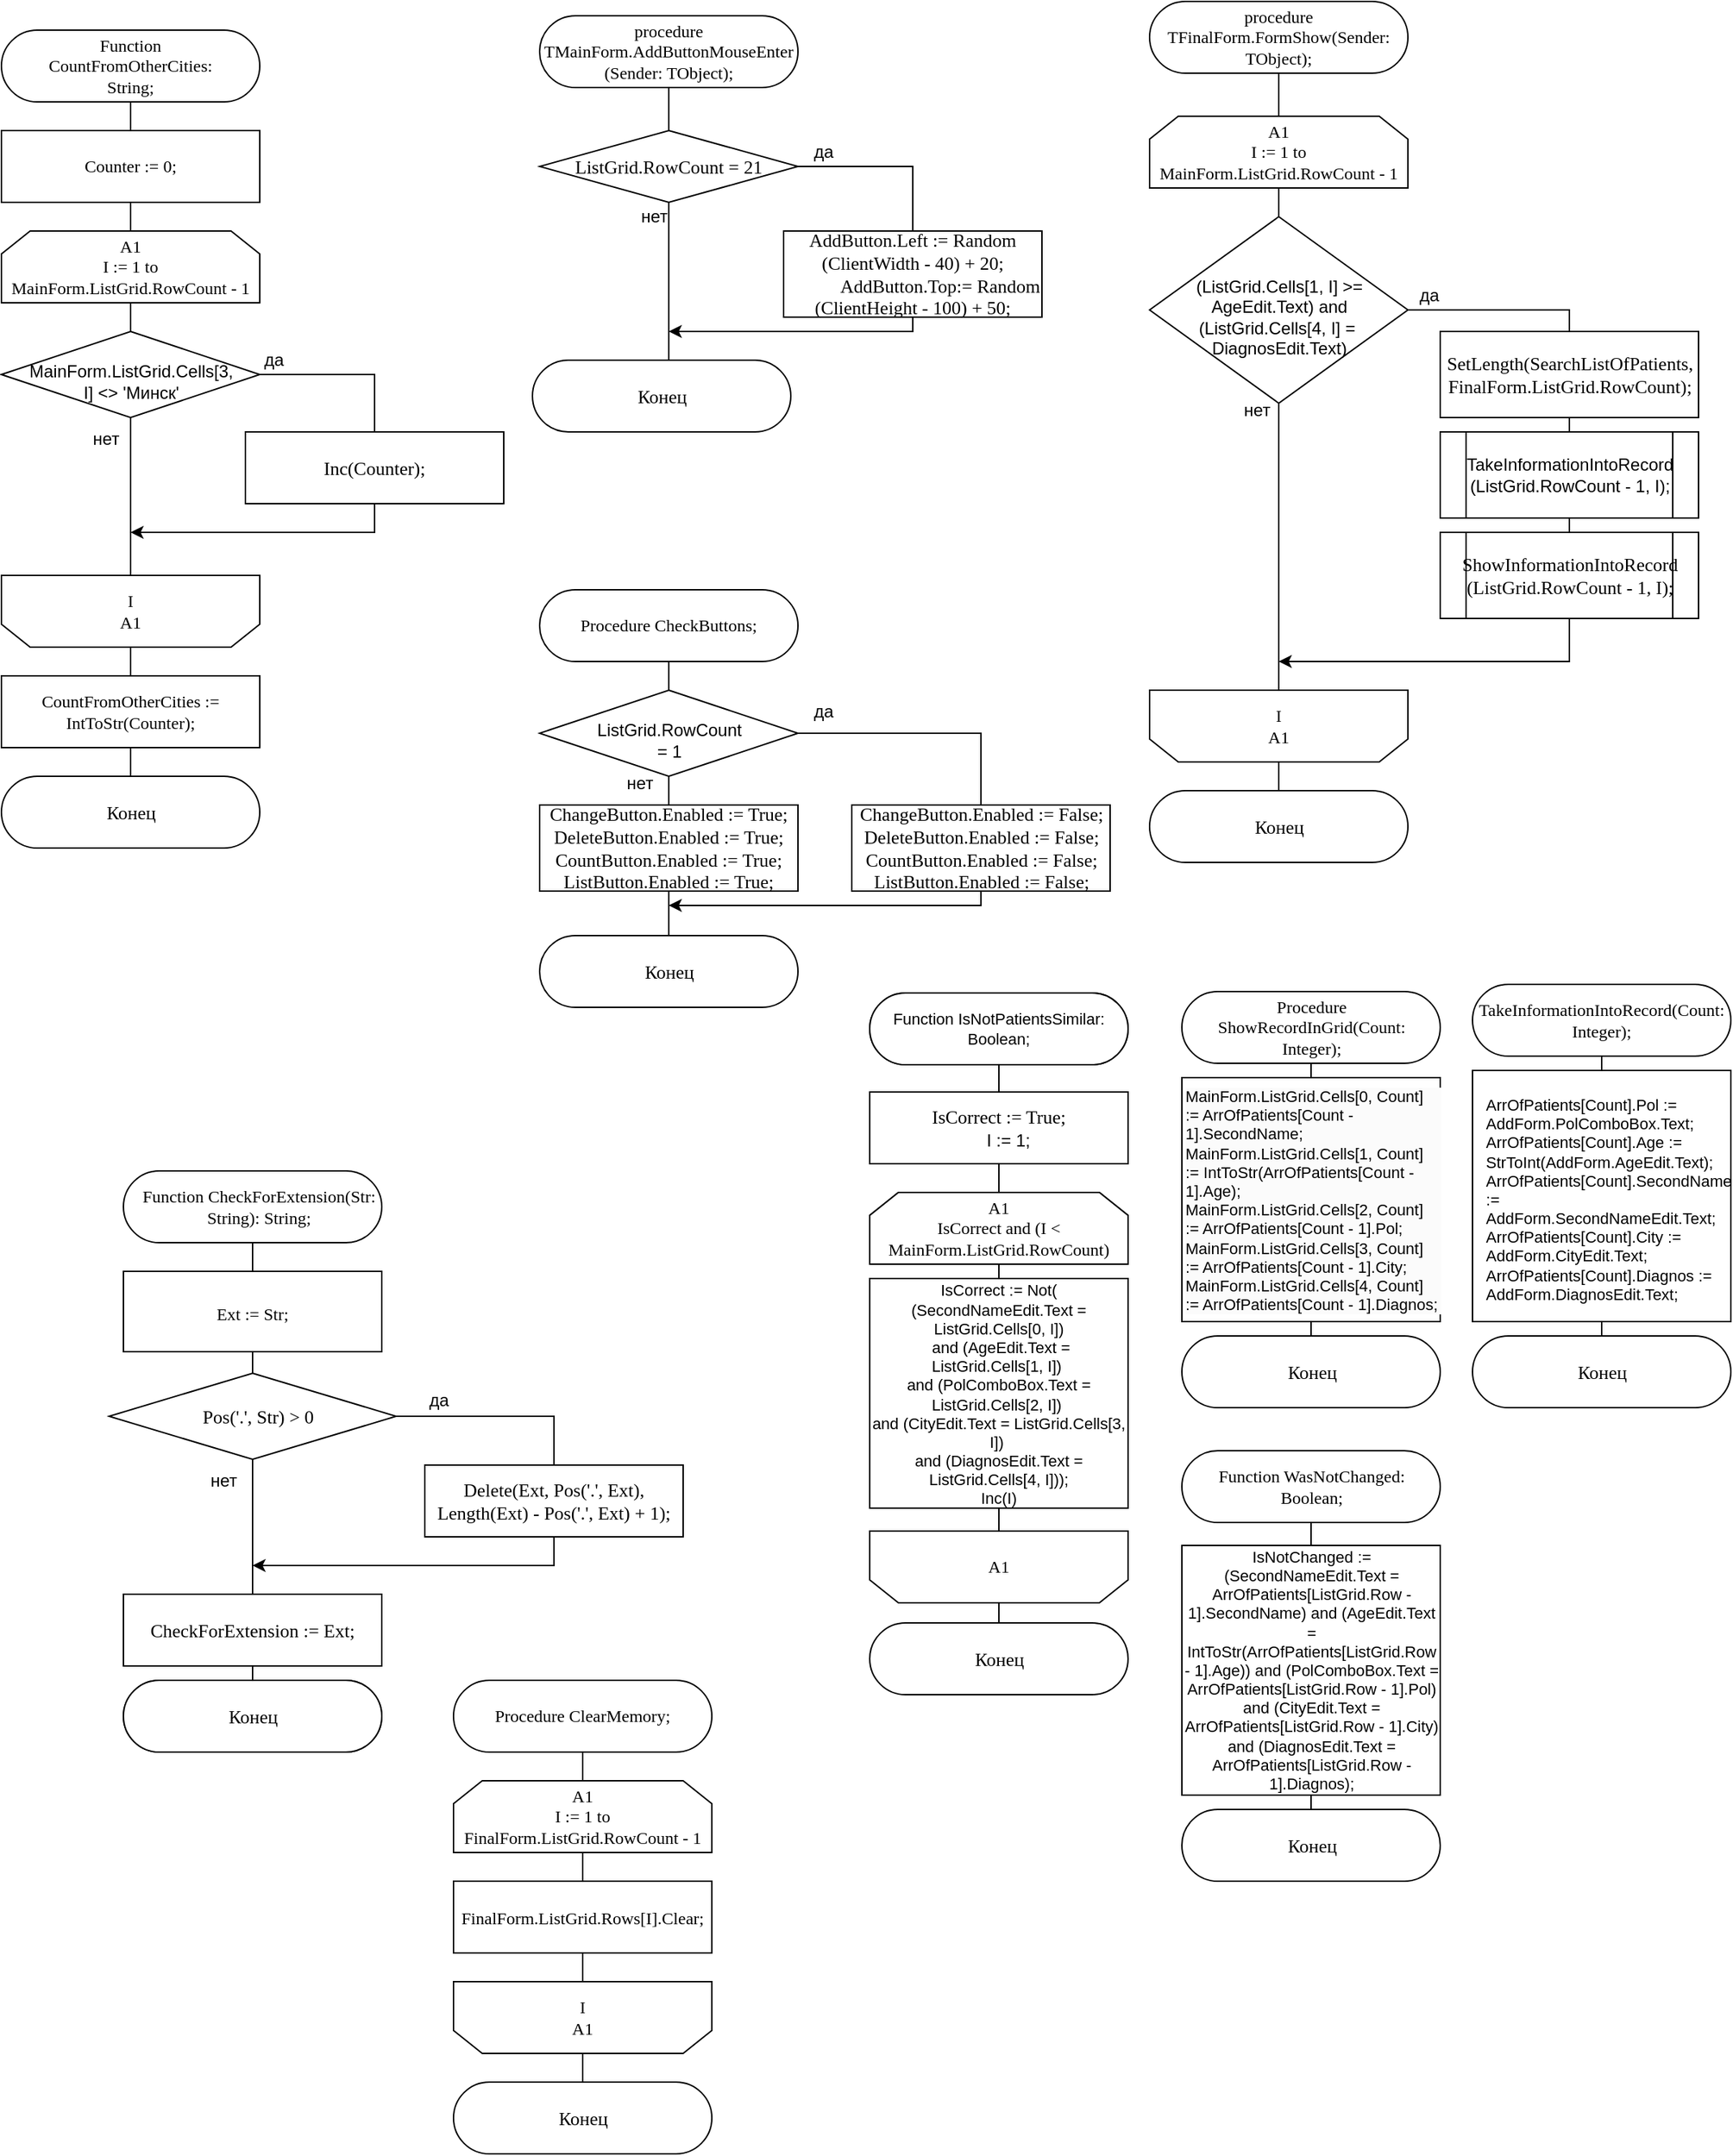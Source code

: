 <mxfile version="20.8.16" type="device"><diagram name="Страница 1" id="r3Er8w_cmSWJoZiVnmNL"><mxGraphModel dx="1418" dy="828" grid="1" gridSize="10" guides="1" tooltips="1" connect="1" arrows="1" fold="1" page="1" pageScale="1" pageWidth="100000" pageHeight="100000" math="0" shadow="0"><root><mxCell id="0"/><mxCell id="1" parent="0"/><mxCell id="n6rEUhT_5TDfPyWN0fFM-1" style="edgeStyle=orthogonalEdgeStyle;rounded=0;orthogonalLoop=1;jettySize=auto;html=1;exitX=0.5;exitY=0.5;exitDx=0;exitDy=25;exitPerimeter=0;entryX=0.5;entryY=0;entryDx=0;entryDy=0;fontFamily=Times New Roman;endArrow=none;endFill=0;" parent="1" source="n6rEUhT_5TDfPyWN0fFM-2" target="n6rEUhT_5TDfPyWN0fFM-5" edge="1"><mxGeometry relative="1" as="geometry"/></mxCell><mxCell id="n6rEUhT_5TDfPyWN0fFM-2" value="" style="html=1;dashed=0;whitespace=wrap;shape=mxgraph.dfd.start" parent="1" vertex="1"><mxGeometry x="35" y="30" width="180" height="50" as="geometry"/></mxCell><mxCell id="n6rEUhT_5TDfPyWN0fFM-3" value="Function CountFromOtherCities: String;" style="text;html=1;strokeColor=none;fillColor=none;align=center;verticalAlign=middle;whiteSpace=wrap;rounded=0;fontFamily=Times New Roman;fontSize=12;" parent="1" vertex="1"><mxGeometry x="55" y="40" width="140" height="30" as="geometry"/></mxCell><mxCell id="n6rEUhT_5TDfPyWN0fFM-4" style="edgeStyle=orthogonalEdgeStyle;rounded=0;orthogonalLoop=1;jettySize=auto;html=1;exitX=0.5;exitY=1;exitDx=0;exitDy=0;entryX=0.5;entryY=0;entryDx=0;entryDy=0;fontFamily=Times New Roman;endArrow=none;endFill=0;" parent="1" source="n6rEUhT_5TDfPyWN0fFM-5" target="n6rEUhT_5TDfPyWN0fFM-8" edge="1"><mxGeometry relative="1" as="geometry"/></mxCell><mxCell id="n6rEUhT_5TDfPyWN0fFM-5" value="" style="whiteSpace=wrap;html=1;fontFamily=Times New Roman;" parent="1" vertex="1"><mxGeometry x="35" y="100" width="180" height="50" as="geometry"/></mxCell><mxCell id="n6rEUhT_5TDfPyWN0fFM-6" value="Counter := 0;" style="text;html=1;strokeColor=none;fillColor=none;align=center;verticalAlign=middle;whiteSpace=wrap;rounded=0;fontFamily=Times New Roman;fontSize=12;" parent="1" vertex="1"><mxGeometry x="40" y="105" width="170" height="40" as="geometry"/></mxCell><mxCell id="n6rEUhT_5TDfPyWN0fFM-7" style="edgeStyle=orthogonalEdgeStyle;rounded=0;orthogonalLoop=1;jettySize=auto;html=1;exitX=0.5;exitY=1;exitDx=0;exitDy=0;entryX=0.5;entryY=0;entryDx=0;entryDy=0;fontFamily=Times New Roman;endArrow=none;endFill=0;" parent="1" source="n6rEUhT_5TDfPyWN0fFM-8" edge="1"><mxGeometry relative="1" as="geometry"><mxPoint x="125" y="240" as="targetPoint"/></mxGeometry></mxCell><mxCell id="n6rEUhT_5TDfPyWN0fFM-8" value="A1&lt;br style=&quot;font-size: 12px;&quot;&gt;I := 1 to MainForm.ListGrid.RowCount - 1" style="shape=loopLimit;whiteSpace=wrap;html=1;size=20;fontSize=12;fontFamily=Times New Roman;" parent="1" vertex="1"><mxGeometry x="35" y="170" width="180" height="50" as="geometry"/></mxCell><mxCell id="n6rEUhT_5TDfPyWN0fFM-14" style="edgeStyle=orthogonalEdgeStyle;rounded=0;orthogonalLoop=1;jettySize=auto;html=1;exitX=0.5;exitY=0;exitDx=0;exitDy=0;entryX=0.5;entryY=1;entryDx=0;entryDy=0;fontFamily=Times New Roman;fontSize=12;endArrow=none;endFill=0;" parent="1" target="n6rEUhT_5TDfPyWN0fFM-18" edge="1"><mxGeometry relative="1" as="geometry"><mxPoint x="125" y="390" as="sourcePoint"/></mxGeometry></mxCell><mxCell id="n6rEUhT_5TDfPyWN0fFM-17" value="" style="edgeStyle=orthogonalEdgeStyle;rounded=0;orthogonalLoop=1;jettySize=auto;html=1;fontFamily=Times New Roman;fontSize=12;endArrow=none;endFill=0;" parent="1" source="n6rEUhT_5TDfPyWN0fFM-18" target="n6rEUhT_5TDfPyWN0fFM-21" edge="1"><mxGeometry relative="1" as="geometry"/></mxCell><mxCell id="n6rEUhT_5TDfPyWN0fFM-18" value="" style="shape=loopLimit;whiteSpace=wrap;html=1;rotation=-180;size=20;fontSize=11;fontFamily=Times New Roman;" parent="1" vertex="1"><mxGeometry x="35" y="410" width="180" height="50" as="geometry"/></mxCell><mxCell id="n6rEUhT_5TDfPyWN0fFM-19" value="I&lt;br style=&quot;font-size: 12px;&quot;&gt;A1" style="text;html=1;strokeColor=none;fillColor=none;align=center;verticalAlign=middle;whiteSpace=wrap;rounded=0;fontFamily=Times New Roman;fontSize=12;" parent="1" vertex="1"><mxGeometry x="95" y="420" width="60" height="30" as="geometry"/></mxCell><mxCell id="n6rEUhT_5TDfPyWN0fFM-20" style="edgeStyle=orthogonalEdgeStyle;rounded=0;orthogonalLoop=1;jettySize=auto;html=1;exitX=0.5;exitY=1;exitDx=0;exitDy=0;entryX=0.5;entryY=0.5;entryDx=0;entryDy=-25;entryPerimeter=0;fontFamily=Times New Roman;fontSize=12;endArrow=none;endFill=0;" parent="1" source="n6rEUhT_5TDfPyWN0fFM-21" target="n6rEUhT_5TDfPyWN0fFM-22" edge="1"><mxGeometry relative="1" as="geometry"/></mxCell><mxCell id="n6rEUhT_5TDfPyWN0fFM-21" value="&lt;font style=&quot;font-size: 12px;&quot;&gt;CountFromOtherCities := IntToStr(Counter);&lt;/font&gt;" style="whiteSpace=wrap;html=1;fontSize=11;fontFamily=Times New Roman;" parent="1" vertex="1"><mxGeometry x="35" y="480" width="180" height="50" as="geometry"/></mxCell><mxCell id="n6rEUhT_5TDfPyWN0fFM-22" value="&lt;font style=&quot;font-size: 13px;&quot;&gt;Конец&lt;/font&gt;" style="html=1;dashed=0;whitespace=wrap;shape=mxgraph.dfd.start;fontFamily=Times New Roman;fontSize=13;" parent="1" vertex="1"><mxGeometry x="35" y="550" width="180" height="50" as="geometry"/></mxCell><mxCell id="n6rEUhT_5TDfPyWN0fFM-23" style="edgeStyle=orthogonalEdgeStyle;rounded=0;orthogonalLoop=1;jettySize=auto;html=1;exitX=0.5;exitY=0.5;exitDx=0;exitDy=25;exitPerimeter=0;entryX=0.5;entryY=0;entryDx=0;entryDy=0;fontFamily=Times New Roman;endArrow=none;endFill=0;" parent="1" source="n6rEUhT_5TDfPyWN0fFM-24" edge="1"><mxGeometry relative="1" as="geometry"><mxPoint x="500" y="100" as="targetPoint"/></mxGeometry></mxCell><mxCell id="n6rEUhT_5TDfPyWN0fFM-24" value="" style="html=1;dashed=0;whitespace=wrap;shape=mxgraph.dfd.start" parent="1" vertex="1"><mxGeometry x="410" y="20" width="180" height="50" as="geometry"/></mxCell><mxCell id="n6rEUhT_5TDfPyWN0fFM-25" value="procedure TMainForm.AddButtonMouseEnter&lt;br&gt;(Sender: TObject);" style="text;html=1;strokeColor=none;fillColor=none;align=center;verticalAlign=middle;whiteSpace=wrap;rounded=0;fontFamily=Times New Roman;fontSize=12;" parent="1" vertex="1"><mxGeometry x="405" y="20" width="190" height="50" as="geometry"/></mxCell><mxCell id="n6rEUhT_5TDfPyWN0fFM-30" value="&lt;font style=&quot;font-size: 13px;&quot;&gt;Конец&lt;/font&gt;" style="html=1;dashed=0;whitespace=wrap;shape=mxgraph.dfd.start;fontFamily=Times New Roman;fontSize=13;" parent="1" vertex="1"><mxGeometry x="405" y="260" width="180" height="50" as="geometry"/></mxCell><mxCell id="n6rEUhT_5TDfPyWN0fFM-68" style="edgeStyle=orthogonalEdgeStyle;rounded=0;orthogonalLoop=1;jettySize=auto;html=1;exitX=0.5;exitY=0.5;exitDx=0;exitDy=25;exitPerimeter=0;entryX=0.5;entryY=0;entryDx=0;entryDy=0;fontFamily=Times New Roman;endArrow=none;endFill=0;" parent="1" source="n6rEUhT_5TDfPyWN0fFM-69" target="n6rEUhT_5TDfPyWN0fFM-72" edge="1"><mxGeometry relative="1" as="geometry"/></mxCell><mxCell id="n6rEUhT_5TDfPyWN0fFM-69" value="" style="html=1;dashed=0;whitespace=wrap;shape=mxgraph.dfd.start" parent="1" vertex="1"><mxGeometry x="120" y="825" width="180" height="50" as="geometry"/></mxCell><mxCell id="n6rEUhT_5TDfPyWN0fFM-70" value="Function CheckForExtension(Str: String): String;" style="text;html=1;strokeColor=none;fillColor=none;align=center;verticalAlign=middle;whiteSpace=wrap;rounded=0;fontFamily=Times New Roman;fontSize=12;" parent="1" vertex="1"><mxGeometry x="125" y="820" width="178.75" height="60" as="geometry"/></mxCell><mxCell id="n6rEUhT_5TDfPyWN0fFM-71" style="edgeStyle=orthogonalEdgeStyle;rounded=0;orthogonalLoop=1;jettySize=auto;html=1;exitX=0.5;exitY=1;exitDx=0;exitDy=0;entryX=0.5;entryY=0;entryDx=0;entryDy=0;fontFamily=Times New Roman;endArrow=none;endFill=0;" parent="1" source="n6rEUhT_5TDfPyWN0fFM-72" edge="1"><mxGeometry relative="1" as="geometry"><mxPoint x="210" y="965" as="targetPoint"/></mxGeometry></mxCell><mxCell id="n6rEUhT_5TDfPyWN0fFM-72" value="" style="whiteSpace=wrap;html=1;fontFamily=Times New Roman;" parent="1" vertex="1"><mxGeometry x="120" y="895" width="180" height="56" as="geometry"/></mxCell><mxCell id="n6rEUhT_5TDfPyWN0fFM-73" value="Ext := Str;" style="text;html=1;strokeColor=none;fillColor=none;align=center;verticalAlign=middle;whiteSpace=wrap;rounded=0;fontFamily=Times New Roman;fontSize=12;" parent="1" vertex="1"><mxGeometry x="125" y="900" width="170" height="50" as="geometry"/></mxCell><mxCell id="n6rEUhT_5TDfPyWN0fFM-74" style="edgeStyle=orthogonalEdgeStyle;rounded=0;orthogonalLoop=1;jettySize=auto;html=1;exitX=0.5;exitY=1;exitDx=0;exitDy=0;entryX=0.5;entryY=0;entryDx=0;entryDy=0;fontFamily=Times New Roman;fontSize=13;endArrow=none;endFill=0;" parent="1" edge="1"><mxGeometry relative="1" as="geometry"><mxPoint x="210" y="976" as="targetPoint"/><mxPoint x="210" y="951" as="sourcePoint"/></mxGeometry></mxCell><mxCell id="n6rEUhT_5TDfPyWN0fFM-76" style="edgeStyle=orthogonalEdgeStyle;rounded=0;orthogonalLoop=1;jettySize=auto;html=1;exitX=0.5;exitY=1;exitDx=0;exitDy=0;entryX=0.5;entryY=0;entryDx=0;entryDy=0;fontFamily=Times New Roman;fontSize=13;endArrow=none;endFill=0;" parent="1" target="n6rEUhT_5TDfPyWN0fFM-79" edge="1"><mxGeometry relative="1" as="geometry"><mxPoint x="210" y="976" as="sourcePoint"/></mxGeometry></mxCell><mxCell id="n6rEUhT_5TDfPyWN0fFM-78" style="edgeStyle=orthogonalEdgeStyle;rounded=0;orthogonalLoop=1;jettySize=auto;html=1;exitX=0.5;exitY=1;exitDx=0;exitDy=0;fontFamily=Times New Roman;fontSize=13;endArrow=none;endFill=0;" parent="1" source="n6rEUhT_5TDfPyWN0fFM-79" edge="1"><mxGeometry relative="1" as="geometry"><mxPoint x="210" y="1120" as="targetPoint"/></mxGeometry></mxCell><mxCell id="5kIO1ICasTugsyPsRvk--14" style="edgeStyle=orthogonalEdgeStyle;rounded=0;orthogonalLoop=1;jettySize=auto;html=1;exitX=1;exitY=0.5;exitDx=0;exitDy=0;entryX=0.5;entryY=0;entryDx=0;entryDy=0;endArrow=none;endFill=0;" parent="1" source="n6rEUhT_5TDfPyWN0fFM-79" target="n6rEUhT_5TDfPyWN0fFM-170" edge="1"><mxGeometry relative="1" as="geometry"/></mxCell><mxCell id="n6rEUhT_5TDfPyWN0fFM-79" value="" style="rhombus;whiteSpace=wrap;html=1;fontFamily=Times New Roman;fontSize=13;" parent="1" vertex="1"><mxGeometry x="110" y="966" width="200" height="60" as="geometry"/></mxCell><mxCell id="n6rEUhT_5TDfPyWN0fFM-144" style="edgeStyle=orthogonalEdgeStyle;rounded=0;orthogonalLoop=1;jettySize=auto;html=1;exitX=0.5;exitY=1;exitDx=0;exitDy=0;endArrow=classic;endFill=1;" parent="1" source="n6rEUhT_5TDfPyWN0fFM-81" edge="1"><mxGeometry relative="1" as="geometry"><mxPoint x="210" y="1100" as="targetPoint"/><Array as="points"><mxPoint x="420" y="1100"/></Array></mxGeometry></mxCell><mxCell id="n6rEUhT_5TDfPyWN0fFM-81" value="Delete(Ext, Pos('.', Ext), Length(Ext) - Pos('.', Ext) + 1);" style="rounded=0;whiteSpace=wrap;html=1;fontFamily=Times New Roman;fontSize=13;" parent="1" vertex="1"><mxGeometry x="330" y="1030" width="180" height="50" as="geometry"/></mxCell><mxCell id="n6rEUhT_5TDfPyWN0fFM-86" value="Pos('.', Str) &amp;gt; 0" style="text;html=1;strokeColor=none;fillColor=none;align=center;verticalAlign=middle;whiteSpace=wrap;rounded=0;fontSize=13;fontFamily=Times New Roman;" parent="1" vertex="1"><mxGeometry x="134.38" y="981" width="160" height="30" as="geometry"/></mxCell><mxCell id="n6rEUhT_5TDfPyWN0fFM-87" style="edgeStyle=orthogonalEdgeStyle;rounded=0;orthogonalLoop=1;jettySize=auto;html=1;exitX=0.5;exitY=1;exitDx=0;exitDy=0;entryX=0.5;entryY=0;entryDx=0;entryDy=0;fontFamily=Times New Roman;fontSize=13;endArrow=none;endFill=0;" parent="1" edge="1"><mxGeometry relative="1" as="geometry"><mxPoint x="210" y="1120" as="sourcePoint"/><mxPoint x="210" y="1110" as="targetPoint"/></mxGeometry></mxCell><mxCell id="n6rEUhT_5TDfPyWN0fFM-146" style="edgeStyle=orthogonalEdgeStyle;rounded=0;orthogonalLoop=1;jettySize=auto;html=1;exitX=0.5;exitY=1;exitDx=0;exitDy=0;entryX=0.5;entryY=0.5;entryDx=0;entryDy=-25;entryPerimeter=0;endArrow=none;endFill=0;" parent="1" source="n6rEUhT_5TDfPyWN0fFM-101" target="n6rEUhT_5TDfPyWN0fFM-145" edge="1"><mxGeometry relative="1" as="geometry"/></mxCell><mxCell id="n6rEUhT_5TDfPyWN0fFM-101" value="CheckForExtension := Ext;" style="rounded=0;whiteSpace=wrap;html=1;fontFamily=Times New Roman;fontSize=13;" parent="1" vertex="1"><mxGeometry x="120" y="1120" width="180" height="50" as="geometry"/></mxCell><mxCell id="n6rEUhT_5TDfPyWN0fFM-104" style="edgeStyle=orthogonalEdgeStyle;rounded=0;orthogonalLoop=1;jettySize=auto;html=1;exitX=0.5;exitY=0.5;exitDx=0;exitDy=25;exitPerimeter=0;entryX=0.5;entryY=0;entryDx=0;entryDy=0;fontFamily=Times New Roman;endArrow=none;endFill=0;" parent="1" source="n6rEUhT_5TDfPyWN0fFM-105" edge="1"><mxGeometry relative="1" as="geometry"><mxPoint x="500" y="490" as="targetPoint"/></mxGeometry></mxCell><mxCell id="n6rEUhT_5TDfPyWN0fFM-105" value="" style="html=1;dashed=0;whitespace=wrap;shape=mxgraph.dfd.start" parent="1" vertex="1"><mxGeometry x="410" y="420" width="180" height="50" as="geometry"/></mxCell><mxCell id="n6rEUhT_5TDfPyWN0fFM-106" value="Procedure CheckButtons;" style="text;html=1;strokeColor=none;fillColor=none;align=center;verticalAlign=middle;whiteSpace=wrap;rounded=0;fontFamily=Times New Roman;fontSize=12;" parent="1" vertex="1"><mxGeometry x="420" y="430" width="160" height="30" as="geometry"/></mxCell><mxCell id="n6rEUhT_5TDfPyWN0fFM-108" value="&lt;font style=&quot;font-size: 13px;&quot;&gt;Конец&lt;/font&gt;" style="html=1;dashed=0;whitespace=wrap;shape=mxgraph.dfd.start;fontFamily=Times New Roman;fontSize=13;" parent="1" vertex="1"><mxGeometry x="410" y="661" width="180" height="50" as="geometry"/></mxCell><mxCell id="n6rEUhT_5TDfPyWN0fFM-118" style="edgeStyle=orthogonalEdgeStyle;rounded=0;orthogonalLoop=1;jettySize=auto;html=1;exitX=1;exitY=0.5;exitDx=0;exitDy=0;entryX=0.5;entryY=0;entryDx=0;entryDy=0;fontFamily=Times New Roman;fontSize=13;endArrow=none;endFill=0;" parent="1" source="n6rEUhT_5TDfPyWN0fFM-120" target="n6rEUhT_5TDfPyWN0fFM-122" edge="1"><mxGeometry relative="1" as="geometry"/></mxCell><mxCell id="n6rEUhT_5TDfPyWN0fFM-119" style="edgeStyle=orthogonalEdgeStyle;rounded=0;orthogonalLoop=1;jettySize=auto;html=1;exitX=0.5;exitY=1;exitDx=0;exitDy=0;fontFamily=Times New Roman;fontSize=13;endArrow=none;endFill=0;" parent="1" source="n6rEUhT_5TDfPyWN0fFM-120" edge="1"><mxGeometry relative="1" as="geometry"><mxPoint x="500" y="260" as="targetPoint"/></mxGeometry></mxCell><mxCell id="n6rEUhT_5TDfPyWN0fFM-120" value="ListGrid.RowCount = 21" style="rhombus;whiteSpace=wrap;html=1;fontFamily=Times New Roman;fontSize=13;" parent="1" vertex="1"><mxGeometry x="410" y="100" width="180" height="50" as="geometry"/></mxCell><mxCell id="n6rEUhT_5TDfPyWN0fFM-121" style="edgeStyle=orthogonalEdgeStyle;rounded=0;orthogonalLoop=1;jettySize=auto;html=1;exitX=0.5;exitY=1;exitDx=0;exitDy=0;fontFamily=Times New Roman;fontSize=13;endArrow=classic;endFill=1;" parent="1" source="n6rEUhT_5TDfPyWN0fFM-122" edge="1"><mxGeometry relative="1" as="geometry"><mxPoint x="500" y="240" as="targetPoint"/><Array as="points"><mxPoint x="670" y="240"/><mxPoint x="500" y="240"/></Array></mxGeometry></mxCell><mxCell id="n6rEUhT_5TDfPyWN0fFM-122" value="" style="rounded=0;whiteSpace=wrap;html=1;fontFamily=Times New Roman;fontSize=13;" parent="1" vertex="1"><mxGeometry x="580" y="170" width="180" height="60" as="geometry"/></mxCell><mxCell id="n6rEUhT_5TDfPyWN0fFM-125" value="&lt;div style=&quot;border-color: var(--border-color); font-family: &amp;quot;Times New Roman&amp;quot;; font-size: 13px;&quot;&gt;AddButton.Left := Random&lt;/div&gt;&lt;div style=&quot;border-color: var(--border-color); font-family: &amp;quot;Times New Roman&amp;quot;; font-size: 13px;&quot;&gt;(ClientWidth - 40) + 20;&lt;/div&gt;&lt;div style=&quot;border-color: var(--border-color); font-family: &amp;quot;Times New Roman&amp;quot;; font-size: 13px;&quot;&gt;&amp;nbsp; &amp;nbsp; &amp;nbsp; &amp;nbsp; &amp;nbsp; &amp;nbsp; AddButton.Top:= Random&lt;/div&gt;&lt;div style=&quot;border-color: var(--border-color); font-family: &amp;quot;Times New Roman&amp;quot;; font-size: 13px;&quot;&gt;(ClientHeight - 100) + 50;&lt;/div&gt;" style="text;html=1;strokeColor=none;fillColor=none;align=center;verticalAlign=middle;whiteSpace=wrap;rounded=0;" parent="1" vertex="1"><mxGeometry x="580" y="155" width="180" height="90" as="geometry"/></mxCell><mxCell id="n6rEUhT_5TDfPyWN0fFM-127" style="edgeStyle=orthogonalEdgeStyle;rounded=0;orthogonalLoop=1;jettySize=auto;html=1;exitX=1;exitY=0.5;exitDx=0;exitDy=0;entryX=0.5;entryY=0;entryDx=0;entryDy=0;fontFamily=Times New Roman;fontSize=13;endArrow=none;endFill=0;" parent="1" source="n6rEUhT_5TDfPyWN0fFM-128" target="n6rEUhT_5TDfPyWN0fFM-130" edge="1"><mxGeometry relative="1" as="geometry"/></mxCell><mxCell id="n6rEUhT_5TDfPyWN0fFM-132" style="edgeStyle=orthogonalEdgeStyle;rounded=0;orthogonalLoop=1;jettySize=auto;html=1;exitX=0.5;exitY=1;exitDx=0;exitDy=0;endArrow=none;endFill=0;" parent="1" source="n6rEUhT_5TDfPyWN0fFM-128" edge="1"><mxGeometry relative="1" as="geometry"><mxPoint x="125" y="410" as="targetPoint"/></mxGeometry></mxCell><mxCell id="n6rEUhT_5TDfPyWN0fFM-128" value="" style="rhombus;whiteSpace=wrap;html=1;fontFamily=Times New Roman;fontSize=13;" parent="1" vertex="1"><mxGeometry x="35" y="240" width="180" height="60" as="geometry"/></mxCell><mxCell id="n6rEUhT_5TDfPyWN0fFM-129" style="edgeStyle=orthogonalEdgeStyle;rounded=0;orthogonalLoop=1;jettySize=auto;html=1;exitX=0.5;exitY=1;exitDx=0;exitDy=0;fontFamily=Times New Roman;fontSize=13;endArrow=classic;endFill=1;" parent="1" source="n6rEUhT_5TDfPyWN0fFM-130" edge="1"><mxGeometry relative="1" as="geometry"><mxPoint x="125" y="380" as="targetPoint"/><Array as="points"><mxPoint x="295" y="380"/><mxPoint x="125" y="380"/></Array></mxGeometry></mxCell><mxCell id="n6rEUhT_5TDfPyWN0fFM-130" value="Inc(Counter);" style="rounded=0;whiteSpace=wrap;html=1;fontFamily=Times New Roman;fontSize=13;" parent="1" vertex="1"><mxGeometry x="205" y="310" width="180" height="50" as="geometry"/></mxCell><mxCell id="n6rEUhT_5TDfPyWN0fFM-131" value="MainForm.ListGrid.Cells[3, I] &amp;lt;&amp;gt; 'Минск'" style="text;html=1;strokeColor=none;fillColor=none;align=center;verticalAlign=middle;whiteSpace=wrap;rounded=0;" parent="1" vertex="1"><mxGeometry x="77.5" y="260" width="95" height="30" as="geometry"/></mxCell><mxCell id="n6rEUhT_5TDfPyWN0fFM-133" style="edgeStyle=orthogonalEdgeStyle;rounded=0;orthogonalLoop=1;jettySize=auto;html=1;exitX=1;exitY=0.5;exitDx=0;exitDy=0;entryX=0.5;entryY=0;entryDx=0;entryDy=0;fontFamily=Times New Roman;fontSize=13;endArrow=none;endFill=0;" parent="1" source="n6rEUhT_5TDfPyWN0fFM-134" target="n6rEUhT_5TDfPyWN0fFM-136" edge="1"><mxGeometry relative="1" as="geometry"/></mxCell><mxCell id="n6rEUhT_5TDfPyWN0fFM-141" style="edgeStyle=orthogonalEdgeStyle;rounded=0;orthogonalLoop=1;jettySize=auto;html=1;exitX=0.5;exitY=1;exitDx=0;exitDy=0;entryX=0.5;entryY=0;entryDx=0;entryDy=0;endArrow=none;endFill=0;" parent="1" source="n6rEUhT_5TDfPyWN0fFM-134" target="n6rEUhT_5TDfPyWN0fFM-140" edge="1"><mxGeometry relative="1" as="geometry"/></mxCell><mxCell id="n6rEUhT_5TDfPyWN0fFM-134" value="" style="rhombus;whiteSpace=wrap;html=1;fontFamily=Times New Roman;fontSize=13;" parent="1" vertex="1"><mxGeometry x="410" y="490" width="180" height="60" as="geometry"/></mxCell><mxCell id="n6rEUhT_5TDfPyWN0fFM-135" style="edgeStyle=orthogonalEdgeStyle;rounded=0;orthogonalLoop=1;jettySize=auto;html=1;exitX=0.5;exitY=1;exitDx=0;exitDy=0;fontFamily=Times New Roman;fontSize=13;endArrow=classic;endFill=1;" parent="1" source="n6rEUhT_5TDfPyWN0fFM-136" edge="1"><mxGeometry relative="1" as="geometry"><mxPoint x="500" y="640" as="targetPoint"/><Array as="points"><mxPoint x="718" y="640"/><mxPoint x="500" y="640"/></Array></mxGeometry></mxCell><mxCell id="n6rEUhT_5TDfPyWN0fFM-136" value="" style="rounded=0;whiteSpace=wrap;html=1;fontFamily=Times New Roman;fontSize=13;" parent="1" vertex="1"><mxGeometry x="627.5" y="570" width="180" height="60" as="geometry"/></mxCell><mxCell id="n6rEUhT_5TDfPyWN0fFM-137" value="ListGrid.RowCount = 1" style="text;html=1;strokeColor=none;fillColor=none;align=center;verticalAlign=middle;whiteSpace=wrap;rounded=0;" parent="1" vertex="1"><mxGeometry x="452.5" y="510" width="95" height="30" as="geometry"/></mxCell><mxCell id="n6rEUhT_5TDfPyWN0fFM-138" value="&lt;div style=&quot;border-color: var(--border-color); font-family: &amp;quot;Times New Roman&amp;quot;; font-size: 13px;&quot;&gt;ChangeButton.Enabled := False;&lt;/div&gt;&lt;div style=&quot;border-color: var(--border-color); font-family: &amp;quot;Times New Roman&amp;quot;; font-size: 13px;&quot;&gt;DeleteButton.Enabled := False;&lt;/div&gt;&lt;div style=&quot;border-color: var(--border-color); font-family: &amp;quot;Times New Roman&amp;quot;; font-size: 13px;&quot;&gt;CountButton.Enabled := False;&lt;/div&gt;&lt;div style=&quot;border-color: var(--border-color); font-family: &amp;quot;Times New Roman&amp;quot;; font-size: 13px;&quot;&gt;ListButton.Enabled := False;&lt;/div&gt;" style="text;html=1;strokeColor=none;fillColor=none;align=center;verticalAlign=middle;whiteSpace=wrap;rounded=0;" parent="1" vertex="1"><mxGeometry x="577.5" y="585" width="280" height="30" as="geometry"/></mxCell><mxCell id="n6rEUhT_5TDfPyWN0fFM-142" style="edgeStyle=orthogonalEdgeStyle;rounded=0;orthogonalLoop=1;jettySize=auto;html=1;exitX=0.5;exitY=1;exitDx=0;exitDy=0;entryX=0.5;entryY=0.5;entryDx=0;entryDy=-25;entryPerimeter=0;endArrow=none;endFill=0;" parent="1" source="n6rEUhT_5TDfPyWN0fFM-140" target="n6rEUhT_5TDfPyWN0fFM-108" edge="1"><mxGeometry relative="1" as="geometry"/></mxCell><mxCell id="n6rEUhT_5TDfPyWN0fFM-140" value="&lt;div style=&quot;border-color: var(--border-color);&quot;&gt;ChangeButton.Enabled := True;&lt;/div&gt;&lt;div style=&quot;border-color: var(--border-color);&quot;&gt;DeleteButton.Enabled := True;&lt;/div&gt;&lt;div style=&quot;border-color: var(--border-color);&quot;&gt;CountButton.Enabled := True;&lt;/div&gt;&lt;div style=&quot;border-color: var(--border-color);&quot;&gt;ListButton.Enabled := True;&lt;/div&gt;" style="rounded=0;whiteSpace=wrap;html=1;fontFamily=Times New Roman;fontSize=13;" parent="1" vertex="1"><mxGeometry x="410" y="570" width="180" height="60" as="geometry"/></mxCell><mxCell id="n6rEUhT_5TDfPyWN0fFM-145" value="&lt;font style=&quot;font-size: 13px;&quot;&gt;Конец&lt;/font&gt;" style="html=1;dashed=0;whitespace=wrap;shape=mxgraph.dfd.start;fontFamily=Times New Roman;fontSize=13;" parent="1" vertex="1"><mxGeometry x="120" y="1180" width="180" height="50" as="geometry"/></mxCell><mxCell id="n6rEUhT_5TDfPyWN0fFM-147" style="edgeStyle=orthogonalEdgeStyle;rounded=0;orthogonalLoop=1;jettySize=auto;html=1;exitX=0.5;exitY=0.5;exitDx=0;exitDy=25;exitPerimeter=0;entryX=0.5;entryY=0;entryDx=0;entryDy=0;fontFamily=Times New Roman;endArrow=none;endFill=0;" parent="1" source="n6rEUhT_5TDfPyWN0fFM-148" edge="1"><mxGeometry relative="1" as="geometry"><mxPoint x="730" y="771" as="targetPoint"/></mxGeometry></mxCell><mxCell id="n6rEUhT_5TDfPyWN0fFM-148" value="" style="html=1;dashed=0;whitespace=wrap;shape=mxgraph.dfd.start" parent="1" vertex="1"><mxGeometry x="640" y="701" width="180" height="50" as="geometry"/></mxCell><mxCell id="n6rEUhT_5TDfPyWN0fFM-149" value="Function IsNotPatientsSimilar: Boolean;" style="text;html=1;strokeColor=none;fillColor=none;align=center;verticalAlign=middle;whiteSpace=wrap;rounded=0;fontFamily=Times New Roman;fontSize=12;" parent="1" vertex="1"><mxGeometry x="650" y="711" width="160" height="30" as="geometry"/></mxCell><mxCell id="n6rEUhT_5TDfPyWN0fFM-150" value="&lt;font style=&quot;font-size: 13px;&quot;&gt;Конец&lt;/font&gt;" style="html=1;dashed=0;whitespace=wrap;shape=mxgraph.dfd.start;fontFamily=Times New Roman;fontSize=13;" parent="1" vertex="1"><mxGeometry x="640" y="1140" width="180" height="50" as="geometry"/></mxCell><mxCell id="n6rEUhT_5TDfPyWN0fFM-159" value="&lt;div style=&quot;border-color: var(--border-color);&quot;&gt;&lt;br&gt;&lt;/div&gt;" style="rounded=0;whiteSpace=wrap;html=1;fontFamily=Times New Roman;fontSize=13;" parent="1" vertex="1"><mxGeometry x="640" y="900" width="180" height="60" as="geometry"/></mxCell><mxCell id="n6rEUhT_5TDfPyWN0fFM-162" style="edgeStyle=orthogonalEdgeStyle;rounded=0;orthogonalLoop=1;jettySize=auto;html=1;exitX=0.5;exitY=1;exitDx=0;exitDy=0;entryX=0.5;entryY=0;entryDx=0;entryDy=0;endArrow=none;endFill=0;" parent="1" source="n6rEUhT_5TDfPyWN0fFM-161" edge="1"><mxGeometry relative="1" as="geometry"><mxPoint x="730" y="900" as="targetPoint"/></mxGeometry></mxCell><mxCell id="n6rEUhT_5TDfPyWN0fFM-161" value="IsCorrect := True;&lt;br style=&quot;border-color: var(--border-color); font-family: Helvetica; font-size: 12px; text-align: left;&quot;&gt;&lt;span style=&quot;font-family: Helvetica; font-size: 12px; text-align: left;&quot;&gt;&amp;nbsp; &amp;nbsp; I := 1;&lt;/span&gt;" style="rounded=0;whiteSpace=wrap;html=1;fontFamily=Times New Roman;fontSize=13;" parent="1" vertex="1"><mxGeometry x="640" y="770" width="180" height="50" as="geometry"/></mxCell><mxCell id="n6rEUhT_5TDfPyWN0fFM-163" value="A1&lt;br style=&quot;font-size: 12px;&quot;&gt;IsCorrect and (I &amp;lt; MainForm.ListGrid.RowCount)" style="shape=loopLimit;whiteSpace=wrap;html=1;size=20;fontSize=12;fontFamily=Times New Roman;" parent="1" vertex="1"><mxGeometry x="640" y="840" width="180" height="50" as="geometry"/></mxCell><mxCell id="n6rEUhT_5TDfPyWN0fFM-179" style="edgeStyle=orthogonalEdgeStyle;rounded=0;orthogonalLoop=1;jettySize=auto;html=1;exitX=0.5;exitY=1;exitDx=0;exitDy=0;fontSize=11;endArrow=none;endFill=0;entryX=0.5;entryY=1;entryDx=0;entryDy=0;" parent="1" source="n6rEUhT_5TDfPyWN0fFM-165" target="n6rEUhT_5TDfPyWN0fFM-181" edge="1"><mxGeometry relative="1" as="geometry"><mxPoint x="730" y="990" as="targetPoint"/></mxGeometry></mxCell><mxCell id="n6rEUhT_5TDfPyWN0fFM-165" value="&lt;div style=&quot;border-color: var(--border-color);&quot;&gt;&lt;br&gt;&lt;/div&gt;" style="rounded=0;whiteSpace=wrap;html=1;fontFamily=Times New Roman;fontSize=13;" parent="1" vertex="1"><mxGeometry x="640" y="900" width="180" height="160" as="geometry"/></mxCell><mxCell id="n6rEUhT_5TDfPyWN0fFM-166" value="A1&lt;br style=&quot;font-size: 12px;&quot;&gt;IsCorrect and (I &amp;lt; MainForm.ListGrid.RowCount)" style="shape=loopLimit;whiteSpace=wrap;html=1;size=20;fontSize=12;fontFamily=Times New Roman;" parent="1" vertex="1"><mxGeometry x="640" y="840" width="180" height="50" as="geometry"/></mxCell><mxCell id="n6rEUhT_5TDfPyWN0fFM-167" value="IsCorrect := True;&lt;br style=&quot;border-color: var(--border-color); font-family: Helvetica; font-size: 12px; text-align: left;&quot;&gt;&lt;span style=&quot;font-family: Helvetica; font-size: 12px; text-align: left;&quot;&gt;&amp;nbsp; &amp;nbsp; I := 1;&lt;/span&gt;" style="rounded=0;whiteSpace=wrap;html=1;fontFamily=Times New Roman;fontSize=13;" parent="1" vertex="1"><mxGeometry x="640" y="770" width="180" height="50" as="geometry"/></mxCell><mxCell id="n6rEUhT_5TDfPyWN0fFM-168" value="" style="html=1;dashed=0;whitespace=wrap;shape=mxgraph.dfd.start" parent="1" vertex="1"><mxGeometry x="640" y="701" width="180" height="50" as="geometry"/></mxCell><mxCell id="n6rEUhT_5TDfPyWN0fFM-170" value="Delete(Ext, Pos('.', Ext), Length(Ext) - Pos('.', Ext) + 1);" style="rounded=0;whiteSpace=wrap;html=1;fontFamily=Times New Roman;fontSize=13;" parent="1" vertex="1"><mxGeometry x="330" y="1030" width="180" height="50" as="geometry"/></mxCell><mxCell id="n6rEUhT_5TDfPyWN0fFM-171" value="CheckForExtension := Ext;" style="rounded=0;whiteSpace=wrap;html=1;fontFamily=Times New Roman;fontSize=13;" parent="1" vertex="1"><mxGeometry x="120" y="1120" width="180" height="50" as="geometry"/></mxCell><mxCell id="n6rEUhT_5TDfPyWN0fFM-172" value="&lt;font style=&quot;font-size: 13px;&quot;&gt;Конец&lt;/font&gt;" style="html=1;dashed=0;whitespace=wrap;shape=mxgraph.dfd.start;fontFamily=Times New Roman;fontSize=13;" parent="1" vertex="1"><mxGeometry x="120" y="1180" width="180" height="50" as="geometry"/></mxCell><mxCell id="n6rEUhT_5TDfPyWN0fFM-178" value="Function IsNotPatientsSimilar: Boolean;" style="text;html=1;strokeColor=none;fillColor=none;align=center;verticalAlign=middle;whiteSpace=wrap;rounded=0;fontSize=11;" parent="1" vertex="1"><mxGeometry x="655" y="711" width="150" height="30" as="geometry"/></mxCell><mxCell id="n6rEUhT_5TDfPyWN0fFM-184" style="edgeStyle=orthogonalEdgeStyle;rounded=0;orthogonalLoop=1;jettySize=auto;html=1;exitX=0.5;exitY=0;exitDx=0;exitDy=0;entryX=0.5;entryY=0.5;entryDx=0;entryDy=-25;entryPerimeter=0;fontSize=11;endArrow=none;endFill=0;" parent="1" source="n6rEUhT_5TDfPyWN0fFM-181" target="n6rEUhT_5TDfPyWN0fFM-150" edge="1"><mxGeometry relative="1" as="geometry"/></mxCell><mxCell id="n6rEUhT_5TDfPyWN0fFM-181" value="" style="shape=loopLimit;whiteSpace=wrap;html=1;rotation=-180;size=20;fontSize=11;fontFamily=Times New Roman;" parent="1" vertex="1"><mxGeometry x="640" y="1076" width="180" height="50" as="geometry"/></mxCell><mxCell id="n6rEUhT_5TDfPyWN0fFM-182" value="A1" style="text;html=1;strokeColor=none;fillColor=none;align=center;verticalAlign=middle;whiteSpace=wrap;rounded=0;fontFamily=Times New Roman;fontSize=12;" parent="1" vertex="1"><mxGeometry x="700" y="1086" width="60" height="30" as="geometry"/></mxCell><mxCell id="n6rEUhT_5TDfPyWN0fFM-186" value="" style="html=1;dashed=0;whitespace=wrap;shape=mxgraph.dfd.start" parent="1" vertex="1"><mxGeometry x="1060" y="695" width="180" height="50" as="geometry"/></mxCell><mxCell id="n6rEUhT_5TDfPyWN0fFM-187" value="TakeInformationIntoRecord(Count: Integer);" style="text;html=1;strokeColor=none;fillColor=none;align=center;verticalAlign=middle;whiteSpace=wrap;rounded=0;fontFamily=Times New Roman;fontSize=12;" parent="1" vertex="1"><mxGeometry x="1070" y="705" width="160" height="30" as="geometry"/></mxCell><mxCell id="n6rEUhT_5TDfPyWN0fFM-188" value="&lt;font style=&quot;font-size: 13px;&quot;&gt;Конец&lt;/font&gt;" style="html=1;dashed=0;whitespace=wrap;shape=mxgraph.dfd.start;fontFamily=Times New Roman;fontSize=13;" parent="1" vertex="1"><mxGeometry x="1060" y="940" width="180" height="50" as="geometry"/></mxCell><mxCell id="n6rEUhT_5TDfPyWN0fFM-190" style="edgeStyle=orthogonalEdgeStyle;rounded=0;orthogonalLoop=1;jettySize=auto;html=1;exitX=0.5;exitY=1;exitDx=0;exitDy=0;entryX=0.5;entryY=0;entryDx=0;entryDy=0;endArrow=none;endFill=0;" parent="1" target="n6rEUhT_5TDfPyWN0fFM-196" edge="1"><mxGeometry relative="1" as="geometry"><mxPoint x="1150" y="745" as="sourcePoint"/></mxGeometry></mxCell><mxCell id="n6rEUhT_5TDfPyWN0fFM-195" style="edgeStyle=orthogonalEdgeStyle;rounded=0;orthogonalLoop=1;jettySize=auto;html=1;exitX=0.5;exitY=1;exitDx=0;exitDy=0;entryX=0.5;entryY=0.5;entryDx=0;entryDy=-25;entryPerimeter=0;endArrow=none;endFill=0;" parent="1" source="n6rEUhT_5TDfPyWN0fFM-196" target="n6rEUhT_5TDfPyWN0fFM-188" edge="1"><mxGeometry relative="1" as="geometry"/></mxCell><mxCell id="n6rEUhT_5TDfPyWN0fFM-196" value="&lt;div style=&quot;border-color: var(--border-color);&quot;&gt;&lt;br&gt;&lt;/div&gt;" style="rounded=0;whiteSpace=wrap;html=1;fontFamily=Times New Roman;fontSize=13;" parent="1" vertex="1"><mxGeometry x="1060" y="755" width="180" height="175" as="geometry"/></mxCell><mxCell id="n6rEUhT_5TDfPyWN0fFM-210" value="" style="html=1;dashed=0;whitespace=wrap;shape=mxgraph.dfd.start" parent="1" vertex="1"><mxGeometry x="857.5" y="700" width="180" height="50" as="geometry"/></mxCell><mxCell id="n6rEUhT_5TDfPyWN0fFM-211" value="Procedure ShowRecordInGrid(Count: Integer);" style="text;html=1;strokeColor=none;fillColor=none;align=center;verticalAlign=middle;whiteSpace=wrap;rounded=0;fontFamily=Times New Roman;fontSize=12;" parent="1" vertex="1"><mxGeometry x="867.5" y="710" width="160" height="30" as="geometry"/></mxCell><mxCell id="n6rEUhT_5TDfPyWN0fFM-212" value="&lt;font style=&quot;font-size: 13px;&quot;&gt;Конец&lt;/font&gt;" style="html=1;dashed=0;whitespace=wrap;shape=mxgraph.dfd.start;fontFamily=Times New Roman;fontSize=13;" parent="1" vertex="1"><mxGeometry x="857.5" y="940" width="180" height="50" as="geometry"/></mxCell><mxCell id="n6rEUhT_5TDfPyWN0fFM-213" style="edgeStyle=orthogonalEdgeStyle;rounded=0;orthogonalLoop=1;jettySize=auto;html=1;exitX=0.5;exitY=1;exitDx=0;exitDy=0;entryX=0.5;entryY=0;entryDx=0;entryDy=0;endArrow=none;endFill=0;" parent="1" target="n6rEUhT_5TDfPyWN0fFM-215" edge="1"><mxGeometry relative="1" as="geometry"><mxPoint x="947.5" y="750" as="sourcePoint"/></mxGeometry></mxCell><mxCell id="n6rEUhT_5TDfPyWN0fFM-214" style="edgeStyle=orthogonalEdgeStyle;rounded=0;orthogonalLoop=1;jettySize=auto;html=1;exitX=0.5;exitY=1;exitDx=0;exitDy=0;entryX=0.5;entryY=0.5;entryDx=0;entryDy=-25;entryPerimeter=0;endArrow=none;endFill=0;" parent="1" source="n6rEUhT_5TDfPyWN0fFM-215" target="n6rEUhT_5TDfPyWN0fFM-212" edge="1"><mxGeometry relative="1" as="geometry"/></mxCell><mxCell id="n6rEUhT_5TDfPyWN0fFM-215" value="&lt;div style=&quot;border-color: var(--border-color);&quot;&gt;&lt;br&gt;&lt;/div&gt;" style="rounded=0;whiteSpace=wrap;html=1;fontFamily=Times New Roman;fontSize=13;" parent="1" vertex="1"><mxGeometry x="857.5" y="760" width="180" height="170" as="geometry"/></mxCell><mxCell id="n6rEUhT_5TDfPyWN0fFM-220" value="" style="html=1;dashed=0;whitespace=wrap;shape=mxgraph.dfd.start" parent="1" vertex="1"><mxGeometry x="857.5" y="1020" width="180" height="50" as="geometry"/></mxCell><mxCell id="n6rEUhT_5TDfPyWN0fFM-221" value="Function WasNotChanged: Boolean;" style="text;html=1;strokeColor=none;fillColor=none;align=center;verticalAlign=middle;whiteSpace=wrap;rounded=0;fontFamily=Times New Roman;fontSize=12;" parent="1" vertex="1"><mxGeometry x="867.5" y="1030" width="160" height="30" as="geometry"/></mxCell><mxCell id="n6rEUhT_5TDfPyWN0fFM-222" value="&lt;font style=&quot;font-size: 13px;&quot;&gt;Конец&lt;/font&gt;" style="html=1;dashed=0;whitespace=wrap;shape=mxgraph.dfd.start;fontFamily=Times New Roman;fontSize=13;" parent="1" vertex="1"><mxGeometry x="857.5" y="1270" width="180" height="50" as="geometry"/></mxCell><mxCell id="n6rEUhT_5TDfPyWN0fFM-223" style="edgeStyle=orthogonalEdgeStyle;rounded=0;orthogonalLoop=1;jettySize=auto;html=1;exitX=0.5;exitY=1;exitDx=0;exitDy=0;entryX=0.5;entryY=0;entryDx=0;entryDy=0;endArrow=none;endFill=0;" parent="1" target="n6rEUhT_5TDfPyWN0fFM-225" edge="1"><mxGeometry relative="1" as="geometry"><mxPoint x="947.5" y="1070" as="sourcePoint"/></mxGeometry></mxCell><mxCell id="n6rEUhT_5TDfPyWN0fFM-224" style="edgeStyle=orthogonalEdgeStyle;rounded=0;orthogonalLoop=1;jettySize=auto;html=1;exitX=0.5;exitY=1;exitDx=0;exitDy=0;entryX=0.5;entryY=0.5;entryDx=0;entryDy=-25;entryPerimeter=0;endArrow=none;endFill=0;" parent="1" source="n6rEUhT_5TDfPyWN0fFM-225" target="n6rEUhT_5TDfPyWN0fFM-222" edge="1"><mxGeometry relative="1" as="geometry"/></mxCell><mxCell id="n6rEUhT_5TDfPyWN0fFM-225" value="&lt;div style=&quot;border-color: var(--border-color);&quot;&gt;&lt;br&gt;&lt;/div&gt;" style="rounded=0;whiteSpace=wrap;html=1;fontFamily=Times New Roman;fontSize=13;" parent="1" vertex="1"><mxGeometry x="857.5" y="1086" width="180" height="174" as="geometry"/></mxCell><mxCell id="n6rEUhT_5TDfPyWN0fFM-234" value="&lt;div style=&quot;border-color: var(--border-color); color: rgb(0, 0, 0); font-family: Helvetica; font-size: 11px; font-style: normal; font-variant-ligatures: normal; font-variant-caps: normal; font-weight: 400; letter-spacing: normal; orphans: 2; text-align: left; text-indent: 0px; text-transform: none; widows: 2; word-spacing: 0px; -webkit-text-stroke-width: 0px; background-color: rgb(251, 251, 251); text-decoration-thickness: initial; text-decoration-style: initial; text-decoration-color: initial;&quot;&gt;MainForm.ListGrid.Cells[0, Count] := ArrOfPatients[Count - 1].SecondName;&lt;br style=&quot;border-color: var(--border-color);&quot;&gt;&lt;/div&gt;&lt;div style=&quot;border-color: var(--border-color); color: rgb(0, 0, 0); font-family: Helvetica; font-size: 11px; font-style: normal; font-variant-ligatures: normal; font-variant-caps: normal; font-weight: 400; letter-spacing: normal; orphans: 2; text-align: left; text-indent: 0px; text-transform: none; widows: 2; word-spacing: 0px; -webkit-text-stroke-width: 0px; background-color: rgb(251, 251, 251); text-decoration-thickness: initial; text-decoration-style: initial; text-decoration-color: initial;&quot;&gt;MainForm.ListGrid.Cells[1, Count] := IntToStr(ArrOfPatients[Count - 1].Age);&lt;/div&gt;&lt;div style=&quot;border-color: var(--border-color); color: rgb(0, 0, 0); font-family: Helvetica; font-size: 11px; font-style: normal; font-variant-ligatures: normal; font-variant-caps: normal; font-weight: 400; letter-spacing: normal; orphans: 2; text-align: left; text-indent: 0px; text-transform: none; widows: 2; word-spacing: 0px; -webkit-text-stroke-width: 0px; background-color: rgb(251, 251, 251); text-decoration-thickness: initial; text-decoration-style: initial; text-decoration-color: initial;&quot;&gt;&lt;span style=&quot;border-color: var(--border-color);&quot;&gt;MainForm.ListGrid.Cells[2, Count] := ArrOfPatients[Count - 1].Pol;&lt;/span&gt;&lt;/div&gt;&lt;div style=&quot;border-color: var(--border-color); color: rgb(0, 0, 0); font-family: Helvetica; font-size: 11px; font-style: normal; font-variant-ligatures: normal; font-variant-caps: normal; font-weight: 400; letter-spacing: normal; orphans: 2; text-align: left; text-indent: 0px; text-transform: none; widows: 2; word-spacing: 0px; -webkit-text-stroke-width: 0px; background-color: rgb(251, 251, 251); text-decoration-thickness: initial; text-decoration-style: initial; text-decoration-color: initial;&quot;&gt;&lt;span style=&quot;border-color: var(--border-color);&quot;&gt;MainForm.ListGrid.Cells[3, Count] := ArrOfPatients[Count - 1].City;&lt;/span&gt;&lt;/div&gt;&lt;div style=&quot;border-color: var(--border-color); color: rgb(0, 0, 0); font-family: Helvetica; font-size: 11px; font-style: normal; font-variant-ligatures: normal; font-variant-caps: normal; font-weight: 400; letter-spacing: normal; orphans: 2; text-align: left; text-indent: 0px; text-transform: none; widows: 2; word-spacing: 0px; -webkit-text-stroke-width: 0px; background-color: rgb(251, 251, 251); text-decoration-thickness: initial; text-decoration-style: initial; text-decoration-color: initial;&quot;&gt;&lt;span style=&quot;border-color: var(--border-color);&quot;&gt;MainForm.ListGrid.Cells[4, Count] := ArrOfPatients[Count - 1].Diagnos;&lt;/span&gt;&lt;/div&gt;" style="text;whiteSpace=wrap;html=1;fontSize=11;" parent="1" vertex="1"><mxGeometry x="857.5" y="760" width="180" height="90" as="geometry"/></mxCell><mxCell id="n6rEUhT_5TDfPyWN0fFM-236" value="&lt;div style=&quot;border-color: var(--border-color);&quot;&gt;&lt;font style=&quot;border-color: var(--border-color);&quot;&gt;IsCorrect := Not(&lt;/font&gt;&lt;/div&gt;&lt;div style=&quot;border-color: var(--border-color);&quot;&gt;&lt;font style=&quot;border-color: var(--border-color);&quot;&gt;(SecondNameEdit.Text = ListGrid.Cells[0, I])&lt;/font&gt;&lt;/div&gt;&lt;div style=&quot;border-color: var(--border-color);&quot;&gt;&lt;font style=&quot;border-color: var(--border-color);&quot;&gt;&amp;nbsp;and (AgeEdit.Text = ListGrid.Cells[1, I])&amp;nbsp;&lt;/font&gt;&lt;/div&gt;&lt;div style=&quot;border-color: var(--border-color);&quot;&gt;&lt;font style=&quot;border-color: var(--border-color);&quot;&gt;and (PolComboBox.Text = ListGrid.Cells[2, I])&amp;nbsp;&lt;/font&gt;&lt;/div&gt;&lt;div style=&quot;border-color: var(--border-color);&quot;&gt;&lt;font style=&quot;border-color: var(--border-color);&quot;&gt;and (CityEdit.Text = ListGrid.Cells[3, I])&amp;nbsp;&lt;/font&gt;&lt;/div&gt;&lt;div style=&quot;border-color: var(--border-color);&quot;&gt;&lt;font style=&quot;border-color: var(--border-color);&quot;&gt;and (DiagnosEdit.Text = ListGrid.Cells[4, I]));&lt;/font&gt;&lt;/div&gt;&lt;div style=&quot;border-color: var(--border-color);&quot;&gt;&lt;font style=&quot;border-color: var(--border-color);&quot;&gt;Inc(I)&lt;br&gt;&lt;/font&gt;&lt;/div&gt;" style="text;html=1;strokeColor=none;fillColor=none;align=center;verticalAlign=middle;whiteSpace=wrap;rounded=0;fontSize=11;" parent="1" vertex="1"><mxGeometry x="640" y="966" width="180" height="30" as="geometry"/></mxCell><mxCell id="n6rEUhT_5TDfPyWN0fFM-237" value="&lt;div style=&quot;border-color: var(--border-color); text-align: left;&quot;&gt;ArrOfPatients[Count].Pol := AddForm.PolComboBox.Text;&lt;br style=&quot;border-color: var(--border-color);&quot;&gt;&lt;/div&gt;&lt;div style=&quot;border-color: var(--border-color); text-align: left;&quot;&gt;ArrOfPatients[Count].Age := StrToInt(AddForm.AgeEdit.Text);&lt;/div&gt;&lt;div style=&quot;border-color: var(--border-color); text-align: left;&quot;&gt;ArrOfPatients[Count].SecondName := AddForm.SecondNameEdit.Text;&lt;/div&gt;&lt;div style=&quot;border-color: var(--border-color); text-align: left;&quot;&gt;ArrOfPatients[Count].City := AddForm.CityEdit.Text;&lt;/div&gt;&lt;div style=&quot;border-color: var(--border-color); text-align: left;&quot;&gt;ArrOfPatients[Count].Diagnos := AddForm.DiagnosEdit.Text;&lt;/div&gt;" style="text;html=1;strokeColor=none;fillColor=none;align=center;verticalAlign=middle;whiteSpace=wrap;rounded=0;fontSize=11;" parent="1" vertex="1"><mxGeometry x="1080" y="830" width="150" height="30" as="geometry"/></mxCell><mxCell id="n6rEUhT_5TDfPyWN0fFM-244" value="IsNotChanged := (SecondNameEdit.Text = ArrOfPatients[ListGrid.Row - 1].SecondName) and (AgeEdit.Text = IntToStr(ArrOfPatients[ListGrid.Row - 1].Age)) and (PolComboBox.Text = ArrOfPatients[ListGrid.Row - 1].Pol) and (CityEdit.Text = ArrOfPatients[ListGrid.Row - 1].City) and (DiagnosEdit.Text = ArrOfPatients[ListGrid.Row - 1].Diagnos);" style="text;html=1;strokeColor=none;fillColor=none;align=center;verticalAlign=middle;whiteSpace=wrap;rounded=0;fontSize=11;" parent="1" vertex="1"><mxGeometry x="857.5" y="1070" width="180" height="206" as="geometry"/></mxCell><mxCell id="n6rEUhT_5TDfPyWN0fFM-245" style="edgeStyle=orthogonalEdgeStyle;rounded=0;orthogonalLoop=1;jettySize=auto;html=1;exitX=0.5;exitY=0.5;exitDx=0;exitDy=25;exitPerimeter=0;entryX=0.5;entryY=0;entryDx=0;entryDy=0;fontFamily=Times New Roman;endArrow=none;endFill=0;" parent="1" source="n6rEUhT_5TDfPyWN0fFM-246" edge="1"><mxGeometry relative="1" as="geometry"><mxPoint x="440" y="1250" as="targetPoint"/></mxGeometry></mxCell><mxCell id="n6rEUhT_5TDfPyWN0fFM-246" value="" style="html=1;dashed=0;whitespace=wrap;shape=mxgraph.dfd.start" parent="1" vertex="1"><mxGeometry x="350" y="1180" width="180" height="50" as="geometry"/></mxCell><mxCell id="n6rEUhT_5TDfPyWN0fFM-247" value="Procedure ClearMemory;" style="text;html=1;strokeColor=none;fillColor=none;align=center;verticalAlign=middle;whiteSpace=wrap;rounded=0;fontFamily=Times New Roman;fontSize=12;" parent="1" vertex="1"><mxGeometry x="360" y="1190" width="160" height="30" as="geometry"/></mxCell><mxCell id="n6rEUhT_5TDfPyWN0fFM-248" value="&lt;font style=&quot;font-size: 13px;&quot;&gt;Конец&lt;/font&gt;" style="html=1;dashed=0;whitespace=wrap;shape=mxgraph.dfd.start;fontFamily=Times New Roman;fontSize=13;" parent="1" vertex="1"><mxGeometry x="350" y="1460" width="180" height="50" as="geometry"/></mxCell><mxCell id="n6rEUhT_5TDfPyWN0fFM-256" style="edgeStyle=orthogonalEdgeStyle;rounded=0;orthogonalLoop=1;jettySize=auto;html=1;exitX=0.5;exitY=0;exitDx=0;exitDy=0;entryX=0.5;entryY=0.5;entryDx=0;entryDy=-25;entryPerimeter=0;endArrow=none;endFill=0;" parent="1" source="n6rEUhT_5TDfPyWN0fFM-261" target="n6rEUhT_5TDfPyWN0fFM-248" edge="1"><mxGeometry relative="1" as="geometry"><mxPoint x="185" y="1380" as="sourcePoint"/></mxGeometry></mxCell><mxCell id="n6rEUhT_5TDfPyWN0fFM-258" style="edgeStyle=orthogonalEdgeStyle;rounded=0;orthogonalLoop=1;jettySize=auto;html=1;exitX=0.5;exitY=1;exitDx=0;exitDy=0;entryX=0.5;entryY=0;entryDx=0;entryDy=0;fontFamily=Times New Roman;endArrow=none;endFill=0;" parent="1" source="n6rEUhT_5TDfPyWN0fFM-259" edge="1"><mxGeometry relative="1" as="geometry"><mxPoint x="440" y="1320" as="targetPoint"/></mxGeometry></mxCell><mxCell id="n6rEUhT_5TDfPyWN0fFM-259" value="A1&lt;br style=&quot;font-size: 12px;&quot;&gt;I := 1 to FinalForm.ListGrid.RowCount - 1" style="shape=loopLimit;whiteSpace=wrap;html=1;size=20;fontSize=12;fontFamily=Times New Roman;" parent="1" vertex="1"><mxGeometry x="350" y="1250" width="180" height="50" as="geometry"/></mxCell><mxCell id="n6rEUhT_5TDfPyWN0fFM-260" style="edgeStyle=orthogonalEdgeStyle;rounded=0;orthogonalLoop=1;jettySize=auto;html=1;exitX=0.5;exitY=0;exitDx=0;exitDy=0;entryX=0.5;entryY=1;entryDx=0;entryDy=0;fontFamily=Times New Roman;fontSize=12;endArrow=none;endFill=0;" parent="1" target="n6rEUhT_5TDfPyWN0fFM-261" edge="1"><mxGeometry relative="1" as="geometry"><mxPoint x="440" y="1370" as="sourcePoint"/></mxGeometry></mxCell><mxCell id="n6rEUhT_5TDfPyWN0fFM-261" value="" style="shape=loopLimit;whiteSpace=wrap;html=1;rotation=-180;size=20;fontSize=11;fontFamily=Times New Roman;" parent="1" vertex="1"><mxGeometry x="350" y="1390" width="180" height="50" as="geometry"/></mxCell><mxCell id="n6rEUhT_5TDfPyWN0fFM-262" value="I&lt;br style=&quot;font-size: 12px;&quot;&gt;A1" style="text;html=1;strokeColor=none;fillColor=none;align=center;verticalAlign=middle;whiteSpace=wrap;rounded=0;fontFamily=Times New Roman;fontSize=12;" parent="1" vertex="1"><mxGeometry x="410" y="1400" width="60" height="30" as="geometry"/></mxCell><mxCell id="n6rEUhT_5TDfPyWN0fFM-267" value="&lt;font style=&quot;font-size: 12px;&quot;&gt;FinalForm.ListGrid.Rows[I].Clear;&lt;/font&gt;" style="rounded=0;whiteSpace=wrap;html=1;fontFamily=Times New Roman;fontSize=13;" parent="1" vertex="1"><mxGeometry x="350" y="1320" width="180" height="50" as="geometry"/></mxCell><mxCell id="n6rEUhT_5TDfPyWN0fFM-269" style="edgeStyle=orthogonalEdgeStyle;rounded=0;orthogonalLoop=1;jettySize=auto;html=1;exitX=0.5;exitY=0.5;exitDx=0;exitDy=25;exitPerimeter=0;entryX=0.5;entryY=0;entryDx=0;entryDy=0;fontFamily=Times New Roman;endArrow=none;endFill=0;" parent="1" source="n6rEUhT_5TDfPyWN0fFM-270" edge="1"><mxGeometry relative="1" as="geometry"><mxPoint x="925" y="90" as="targetPoint"/></mxGeometry></mxCell><mxCell id="n6rEUhT_5TDfPyWN0fFM-270" value="" style="html=1;dashed=0;whitespace=wrap;shape=mxgraph.dfd.start" parent="1" vertex="1"><mxGeometry x="835" y="10" width="180" height="50" as="geometry"/></mxCell><mxCell id="n6rEUhT_5TDfPyWN0fFM-271" value="procedure TFinalForm.FormShow(Sender: TObject);" style="text;html=1;strokeColor=none;fillColor=none;align=center;verticalAlign=middle;whiteSpace=wrap;rounded=0;fontFamily=Times New Roman;fontSize=12;" parent="1" vertex="1"><mxGeometry x="830" y="10" width="190" height="50" as="geometry"/></mxCell><mxCell id="n6rEUhT_5TDfPyWN0fFM-272" value="&lt;font style=&quot;font-size: 13px;&quot;&gt;Конец&lt;/font&gt;" style="html=1;dashed=0;whitespace=wrap;shape=mxgraph.dfd.start;fontFamily=Times New Roman;fontSize=13;" parent="1" vertex="1"><mxGeometry x="835" y="560" width="180" height="50" as="geometry"/></mxCell><mxCell id="n6rEUhT_5TDfPyWN0fFM-279" style="edgeStyle=orthogonalEdgeStyle;rounded=0;orthogonalLoop=1;jettySize=auto;html=1;exitX=0.5;exitY=1;exitDx=0;exitDy=0;entryX=0.5;entryY=0;entryDx=0;entryDy=0;fontFamily=Times New Roman;endArrow=none;endFill=0;" parent="1" source="n6rEUhT_5TDfPyWN0fFM-280" edge="1"><mxGeometry relative="1" as="geometry"><mxPoint x="925" y="160" as="targetPoint"/></mxGeometry></mxCell><mxCell id="n6rEUhT_5TDfPyWN0fFM-280" value="A1&lt;br style=&quot;font-size: 12px;&quot;&gt;I := 1 to MainForm.ListGrid.RowCount - 1" style="shape=loopLimit;whiteSpace=wrap;html=1;size=20;fontSize=12;fontFamily=Times New Roman;" parent="1" vertex="1"><mxGeometry x="835" y="90" width="180" height="50" as="geometry"/></mxCell><mxCell id="n6rEUhT_5TDfPyWN0fFM-303" style="edgeStyle=orthogonalEdgeStyle;rounded=0;orthogonalLoop=1;jettySize=auto;html=1;exitX=0.5;exitY=0;exitDx=0;exitDy=0;entryX=0.5;entryY=0.5;entryDx=0;entryDy=-25;entryPerimeter=0;strokeWidth=1;fontSize=12;endArrow=none;endFill=0;" parent="1" source="n6rEUhT_5TDfPyWN0fFM-282" target="n6rEUhT_5TDfPyWN0fFM-272" edge="1"><mxGeometry relative="1" as="geometry"/></mxCell><mxCell id="n6rEUhT_5TDfPyWN0fFM-282" value="" style="shape=loopLimit;whiteSpace=wrap;html=1;rotation=-180;size=20;fontSize=11;fontFamily=Times New Roman;" parent="1" vertex="1"><mxGeometry x="835" y="490" width="180" height="50" as="geometry"/></mxCell><mxCell id="n6rEUhT_5TDfPyWN0fFM-283" value="I&lt;br style=&quot;font-size: 12px;&quot;&gt;A1" style="text;html=1;strokeColor=none;fillColor=none;align=center;verticalAlign=middle;whiteSpace=wrap;rounded=0;fontFamily=Times New Roman;fontSize=12;" parent="1" vertex="1"><mxGeometry x="895" y="500" width="60" height="30" as="geometry"/></mxCell><mxCell id="n6rEUhT_5TDfPyWN0fFM-285" style="edgeStyle=orthogonalEdgeStyle;rounded=0;orthogonalLoop=1;jettySize=auto;html=1;exitX=1;exitY=0.5;exitDx=0;exitDy=0;entryX=0.5;entryY=0;entryDx=0;entryDy=0;fontFamily=Times New Roman;fontSize=13;endArrow=none;endFill=0;" parent="1" source="n6rEUhT_5TDfPyWN0fFM-287" target="n6rEUhT_5TDfPyWN0fFM-289" edge="1"><mxGeometry relative="1" as="geometry"><Array as="points"><mxPoint x="1128" y="225"/></Array></mxGeometry></mxCell><mxCell id="n6rEUhT_5TDfPyWN0fFM-301" style="edgeStyle=orthogonalEdgeStyle;rounded=0;orthogonalLoop=1;jettySize=auto;html=1;exitX=0.5;exitY=1;exitDx=0;exitDy=0;entryX=0.5;entryY=1;entryDx=0;entryDy=0;strokeWidth=1;fontSize=12;endArrow=none;endFill=0;" parent="1" source="n6rEUhT_5TDfPyWN0fFM-287" target="n6rEUhT_5TDfPyWN0fFM-282" edge="1"><mxGeometry relative="1" as="geometry"/></mxCell><mxCell id="n6rEUhT_5TDfPyWN0fFM-287" value="" style="rhombus;whiteSpace=wrap;html=1;fontFamily=Times New Roman;fontSize=13;" parent="1" vertex="1"><mxGeometry x="835" y="160" width="180" height="130" as="geometry"/></mxCell><mxCell id="n6rEUhT_5TDfPyWN0fFM-294" value="" style="edgeStyle=orthogonalEdgeStyle;rounded=0;orthogonalLoop=1;jettySize=auto;html=1;strokeWidth=1;fontSize=12;endArrow=none;endFill=0;" parent="1" source="n6rEUhT_5TDfPyWN0fFM-289" target="n6rEUhT_5TDfPyWN0fFM-293" edge="1"><mxGeometry relative="1" as="geometry"/></mxCell><mxCell id="n6rEUhT_5TDfPyWN0fFM-289" value="SetLength(SearchListOfPatients, FinalForm.ListGrid.RowCount);" style="rounded=0;whiteSpace=wrap;html=1;fontFamily=Times New Roman;fontSize=13;" parent="1" vertex="1"><mxGeometry x="1037.5" y="240" width="180" height="60" as="geometry"/></mxCell><mxCell id="n6rEUhT_5TDfPyWN0fFM-292" value="(ListGrid.Cells[1, I] &amp;gt;= AgeEdit.Text) and (ListGrid.Cells[4, I] =&amp;nbsp; DiagnosEdit.Text)" style="text;html=1;strokeColor=none;fillColor=none;align=center;verticalAlign=middle;whiteSpace=wrap;rounded=0;fontSize=12;" parent="1" vertex="1"><mxGeometry x="862.5" y="195" width="125" height="70" as="geometry"/></mxCell><mxCell id="n6rEUhT_5TDfPyWN0fFM-293" value="" style="shape=process;whiteSpace=wrap;html=1;backgroundOutline=1;fontSize=13;fontFamily=Times New Roman;rounded=0;" parent="1" vertex="1"><mxGeometry x="1037.5" y="310" width="180" height="60" as="geometry"/></mxCell><mxCell id="n6rEUhT_5TDfPyWN0fFM-295" value="TakeInformationIntoRecord&lt;br&gt;(ListGrid.RowCount - 1, I);" style="text;html=1;strokeColor=none;fillColor=none;align=center;verticalAlign=middle;whiteSpace=wrap;rounded=0;fontSize=12;" parent="1" vertex="1"><mxGeometry x="1055.62" y="315" width="143.75" height="50" as="geometry"/></mxCell><mxCell id="n6rEUhT_5TDfPyWN0fFM-299" style="edgeStyle=orthogonalEdgeStyle;rounded=0;orthogonalLoop=1;jettySize=auto;html=1;exitX=0.5;exitY=0;exitDx=0;exitDy=0;entryX=0.5;entryY=1;entryDx=0;entryDy=0;strokeWidth=1;fontSize=12;endArrow=none;endFill=0;" parent="1" source="n6rEUhT_5TDfPyWN0fFM-296" target="n6rEUhT_5TDfPyWN0fFM-293" edge="1"><mxGeometry relative="1" as="geometry"/></mxCell><mxCell id="n6rEUhT_5TDfPyWN0fFM-302" style="edgeStyle=orthogonalEdgeStyle;rounded=0;orthogonalLoop=1;jettySize=auto;html=1;exitX=0.5;exitY=1;exitDx=0;exitDy=0;strokeWidth=1;fontSize=12;endArrow=classic;endFill=1;" parent="1" source="n6rEUhT_5TDfPyWN0fFM-296" edge="1"><mxGeometry relative="1" as="geometry"><mxPoint x="925" y="470" as="targetPoint"/><Array as="points"><mxPoint x="1128" y="470"/></Array></mxGeometry></mxCell><mxCell id="n6rEUhT_5TDfPyWN0fFM-296" value="ShowInformationIntoRecord&lt;br&gt;(ListGrid.RowCount - 1, I);" style="shape=process;whiteSpace=wrap;html=1;backgroundOutline=1;fontSize=13;fontFamily=Times New Roman;rounded=0;" parent="1" vertex="1"><mxGeometry x="1037.5" y="380" width="180" height="60" as="geometry"/></mxCell><mxCell id="5kIO1ICasTugsyPsRvk--3" value="да" style="text;html=1;strokeColor=none;fillColor=none;align=center;verticalAlign=middle;whiteSpace=wrap;rounded=0;" parent="1" vertex="1"><mxGeometry x="195" y="245" width="60" height="30" as="geometry"/></mxCell><mxCell id="5kIO1ICasTugsyPsRvk--4" value="нет" style="text;html=1;strokeColor=none;fillColor=none;align=center;verticalAlign=middle;whiteSpace=wrap;rounded=0;" parent="1" vertex="1"><mxGeometry x="77.5" y="300" width="60" height="30" as="geometry"/></mxCell><mxCell id="5kIO1ICasTugsyPsRvk--5" value="да" style="text;html=1;strokeColor=none;fillColor=none;align=center;verticalAlign=middle;whiteSpace=wrap;rounded=0;" parent="1" vertex="1"><mxGeometry x="577.5" y="100" width="60" height="30" as="geometry"/></mxCell><mxCell id="5kIO1ICasTugsyPsRvk--6" value="нет" style="text;html=1;strokeColor=none;fillColor=none;align=center;verticalAlign=middle;whiteSpace=wrap;rounded=0;" parent="1" vertex="1"><mxGeometry x="460" y="145" width="60" height="30" as="geometry"/></mxCell><mxCell id="5kIO1ICasTugsyPsRvk--7" value="да" style="text;html=1;strokeColor=none;fillColor=none;align=center;verticalAlign=middle;whiteSpace=wrap;rounded=0;" parent="1" vertex="1"><mxGeometry x="1000" y="200" width="60" height="30" as="geometry"/></mxCell><mxCell id="5kIO1ICasTugsyPsRvk--8" value="нет" style="text;html=1;strokeColor=none;fillColor=none;align=center;verticalAlign=middle;whiteSpace=wrap;rounded=0;" parent="1" vertex="1"><mxGeometry x="880" y="280" width="60" height="30" as="geometry"/></mxCell><mxCell id="5kIO1ICasTugsyPsRvk--9" value="да" style="text;html=1;strokeColor=none;fillColor=none;align=center;verticalAlign=middle;whiteSpace=wrap;rounded=0;" parent="1" vertex="1"><mxGeometry x="577.5" y="490" width="60" height="30" as="geometry"/></mxCell><mxCell id="5kIO1ICasTugsyPsRvk--10" value="нет" style="text;html=1;strokeColor=none;fillColor=none;align=center;verticalAlign=middle;whiteSpace=wrap;rounded=0;" parent="1" vertex="1"><mxGeometry x="450" y="540" width="60" height="30" as="geometry"/></mxCell><mxCell id="5kIO1ICasTugsyPsRvk--13" value="нет" style="text;html=1;strokeColor=none;fillColor=none;align=center;verticalAlign=middle;whiteSpace=wrap;rounded=0;" parent="1" vertex="1"><mxGeometry x="160" y="1026" width="60" height="30" as="geometry"/></mxCell><mxCell id="5kIO1ICasTugsyPsRvk--15" value="да" style="text;html=1;strokeColor=none;fillColor=none;align=center;verticalAlign=middle;whiteSpace=wrap;rounded=0;" parent="1" vertex="1"><mxGeometry x="310" y="970" width="60" height="30" as="geometry"/></mxCell></root></mxGraphModel></diagram></mxfile>